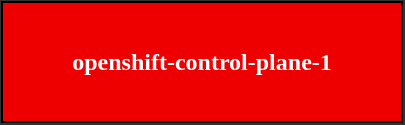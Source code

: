 <mxfile version="26.1.1">
  <diagram name="Page-1" id="HakByovjmmUzS4Hiy8Jq">
    <mxGraphModel dx="1434" dy="959" grid="1" gridSize="10" guides="1" tooltips="1" connect="1" arrows="1" fold="1" page="1" pageScale="1" pageWidth="1100" pageHeight="850" background="#333333" math="0" shadow="0">
      <root>
        <mxCell id="0" />
        <mxCell id="1" parent="0" />
        <mxCell id="YbVHgx43Zahp93iRTe5w-1" value="openshift-control-plane-1" style="rounded=0;whiteSpace=wrap;html=1;fillColor=#EE0000;fontColor=#FFFFFF;fontFamily=Red Hat Text;fontSize=12;fontStyle=1" vertex="1" parent="1">
          <mxGeometry x="160" y="320" width="200" height="60" as="geometry" />
        </mxCell>
      </root>
    </mxGraphModel>
  </diagram>
</mxfile>

